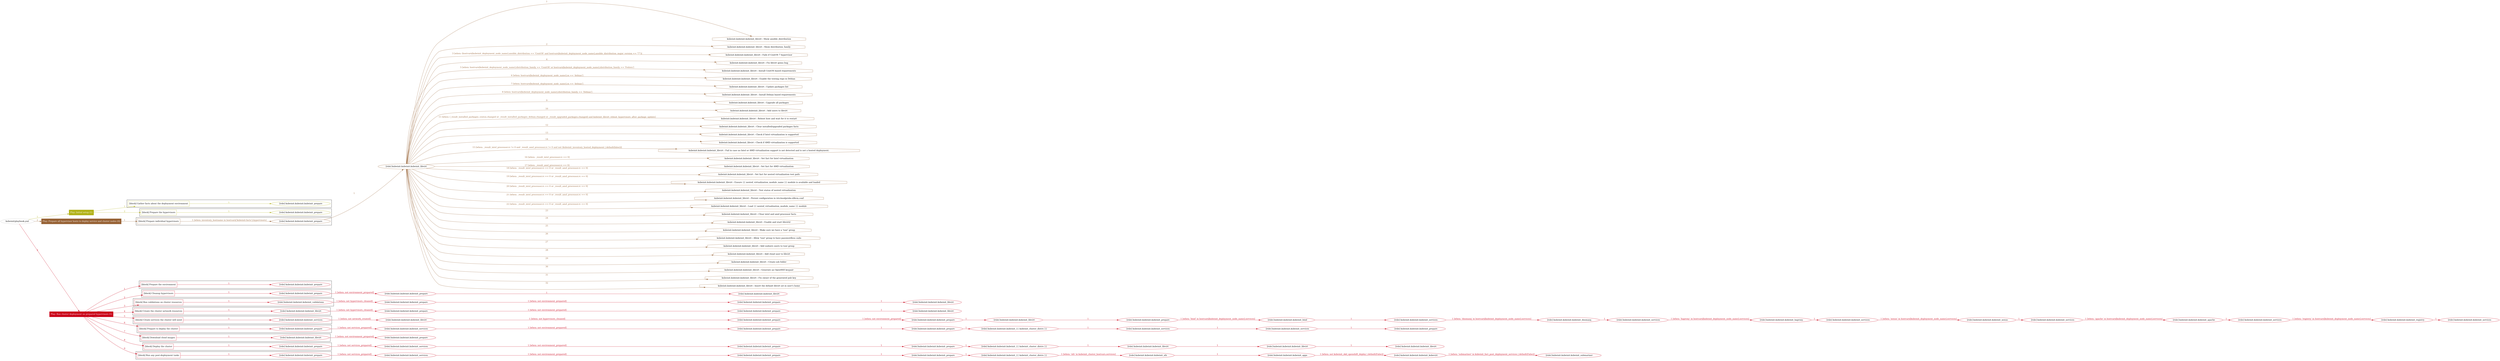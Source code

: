 digraph {
	graph [concentrate=true ordering=in rankdir=LR ratio=fill]
	edge [esep=5 sep=10]
	"kubeinit/playbook.yml" [id=root_node style=dotted]
	play_d0910cd0 [label="Play: Initial setup (1)" color="#b2b219" fontcolor="#ffffff" id=play_d0910cd0 shape=box style=filled tooltip=localhost]
	"kubeinit/playbook.yml" -> play_d0910cd0 [label="1 " color="#b2b219" fontcolor="#b2b219" id=edge_e20b82d2 labeltooltip="1 " tooltip="1 "]
	subgraph "kubeinit.kubeinit.kubeinit_prepare" {
		role_2326d6df [label="[role] kubeinit.kubeinit.kubeinit_prepare" color="#b2b219" id=role_2326d6df tooltip="kubeinit.kubeinit.kubeinit_prepare"]
	}
	subgraph "kubeinit.kubeinit.kubeinit_prepare" {
		role_e3e5c1e6 [label="[role] kubeinit.kubeinit.kubeinit_prepare" color="#b2b219" id=role_e3e5c1e6 tooltip="kubeinit.kubeinit.kubeinit_prepare"]
	}
	subgraph "Play: Initial setup (1)" {
		play_d0910cd0 -> block_adb3e407 [label=1 color="#b2b219" fontcolor="#b2b219" id=edge_fcf9f816 labeltooltip=1 tooltip=1]
		subgraph cluster_block_adb3e407 {
			block_adb3e407 [label="[block] Gather facts about the deployment environment" color="#b2b219" id=block_adb3e407 labeltooltip="Gather facts about the deployment environment" shape=box tooltip="Gather facts about the deployment environment"]
			block_adb3e407 -> role_2326d6df [label="1 " color="#b2b219" fontcolor="#b2b219" id=edge_25107645 labeltooltip="1 " tooltip="1 "]
		}
		play_d0910cd0 -> block_99a8d20b [label=2 color="#b2b219" fontcolor="#b2b219" id=edge_e5adc550 labeltooltip=2 tooltip=2]
		subgraph cluster_block_99a8d20b {
			block_99a8d20b [label="[block] Prepare the hypervisors" color="#b2b219" id=block_99a8d20b labeltooltip="Prepare the hypervisors" shape=box tooltip="Prepare the hypervisors"]
			block_99a8d20b -> role_e3e5c1e6 [label="1 " color="#b2b219" fontcolor="#b2b219" id=edge_90d414ae labeltooltip="1 " tooltip="1 "]
		}
	}
	play_706291ab [label="Play: Prepare all hypervisor hosts to deploy service and cluster nodes (0)" color="#976235" fontcolor="#ffffff" id=play_706291ab shape=box style=filled tooltip="Play: Prepare all hypervisor hosts to deploy service and cluster nodes (0)"]
	"kubeinit/playbook.yml" -> play_706291ab [label="2 " color="#976235" fontcolor="#976235" id=edge_5ab41c38 labeltooltip="2 " tooltip="2 "]
	subgraph "kubeinit.kubeinit.kubeinit_libvirt" {
		role_a4eef862 [label="[role] kubeinit.kubeinit.kubeinit_libvirt" color="#976235" id=role_a4eef862 tooltip="kubeinit.kubeinit.kubeinit_libvirt"]
		task_38c33b2e [label="kubeinit.kubeinit.kubeinit_libvirt : Show ansible_distribution" color="#976235" id=task_38c33b2e shape=octagon tooltip="kubeinit.kubeinit.kubeinit_libvirt : Show ansible_distribution"]
		role_a4eef862 -> task_38c33b2e [label="1 " color="#976235" fontcolor="#976235" id=edge_dc5c81c6 labeltooltip="1 " tooltip="1 "]
		task_7cab0304 [label="kubeinit.kubeinit.kubeinit_libvirt : Show distribution_family" color="#976235" id=task_7cab0304 shape=octagon tooltip="kubeinit.kubeinit.kubeinit_libvirt : Show distribution_family"]
		role_a4eef862 -> task_7cab0304 [label="2 " color="#976235" fontcolor="#976235" id=edge_f1635721 labeltooltip="2 " tooltip="2 "]
		task_cef52b79 [label="kubeinit.kubeinit.kubeinit_libvirt : Fails if CentOS 7 hypervisor" color="#976235" id=task_cef52b79 shape=octagon tooltip="kubeinit.kubeinit.kubeinit_libvirt : Fails if CentOS 7 hypervisor"]
		role_a4eef862 -> task_cef52b79 [label="3 [when: (hostvars[kubeinit_deployment_node_name].ansible_distribution == 'CentOS' and hostvars[kubeinit_deployment_node_name].ansible_distribution_major_version == \"7\")]" color="#976235" fontcolor="#976235" id=edge_92d0bd95 labeltooltip="3 [when: (hostvars[kubeinit_deployment_node_name].ansible_distribution == 'CentOS' and hostvars[kubeinit_deployment_node_name].ansible_distribution_major_version == \"7\")]" tooltip="3 [when: (hostvars[kubeinit_deployment_node_name].ansible_distribution == 'CentOS' and hostvars[kubeinit_deployment_node_name].ansible_distribution_major_version == \"7\")]"]
		task_72efe410 [label="kubeinit.kubeinit.kubeinit_libvirt : Fix libvirt qemu bug" color="#976235" id=task_72efe410 shape=octagon tooltip="kubeinit.kubeinit.kubeinit_libvirt : Fix libvirt qemu bug"]
		role_a4eef862 -> task_72efe410 [label="4 " color="#976235" fontcolor="#976235" id=edge_02306a8b labeltooltip="4 " tooltip="4 "]
		task_688dbd08 [label="kubeinit.kubeinit.kubeinit_libvirt : Install CentOS based requirements" color="#976235" id=task_688dbd08 shape=octagon tooltip="kubeinit.kubeinit.kubeinit_libvirt : Install CentOS based requirements"]
		role_a4eef862 -> task_688dbd08 [label="5 [when: hostvars[kubeinit_deployment_node_name].distribution_family == 'CentOS' or hostvars[kubeinit_deployment_node_name].distribution_family == 'Fedora']" color="#976235" fontcolor="#976235" id=edge_b7b467ac labeltooltip="5 [when: hostvars[kubeinit_deployment_node_name].distribution_family == 'CentOS' or hostvars[kubeinit_deployment_node_name].distribution_family == 'Fedora']" tooltip="5 [when: hostvars[kubeinit_deployment_node_name].distribution_family == 'CentOS' or hostvars[kubeinit_deployment_node_name].distribution_family == 'Fedora']"]
		task_fd5bfefa [label="kubeinit.kubeinit.kubeinit_libvirt : Enable the testing repo in Debian" color="#976235" id=task_fd5bfefa shape=octagon tooltip="kubeinit.kubeinit.kubeinit_libvirt : Enable the testing repo in Debian"]
		role_a4eef862 -> task_fd5bfefa [label="6 [when: hostvars[kubeinit_deployment_node_name].os == 'debian']" color="#976235" fontcolor="#976235" id=edge_21519bb1 labeltooltip="6 [when: hostvars[kubeinit_deployment_node_name].os == 'debian']" tooltip="6 [when: hostvars[kubeinit_deployment_node_name].os == 'debian']"]
		task_f16fa1b8 [label="kubeinit.kubeinit.kubeinit_libvirt : Update packages list" color="#976235" id=task_f16fa1b8 shape=octagon tooltip="kubeinit.kubeinit.kubeinit_libvirt : Update packages list"]
		role_a4eef862 -> task_f16fa1b8 [label="7 [when: hostvars[kubeinit_deployment_node_name].os == 'debian']" color="#976235" fontcolor="#976235" id=edge_94d08229 labeltooltip="7 [when: hostvars[kubeinit_deployment_node_name].os == 'debian']" tooltip="7 [when: hostvars[kubeinit_deployment_node_name].os == 'debian']"]
		task_da8494c3 [label="kubeinit.kubeinit.kubeinit_libvirt : Install Debian based requirements" color="#976235" id=task_da8494c3 shape=octagon tooltip="kubeinit.kubeinit.kubeinit_libvirt : Install Debian based requirements"]
		role_a4eef862 -> task_da8494c3 [label="8 [when: hostvars[kubeinit_deployment_node_name].distribution_family == 'Debian']" color="#976235" fontcolor="#976235" id=edge_40f9f79e labeltooltip="8 [when: hostvars[kubeinit_deployment_node_name].distribution_family == 'Debian']" tooltip="8 [when: hostvars[kubeinit_deployment_node_name].distribution_family == 'Debian']"]
		task_b98d0ebb [label="kubeinit.kubeinit.kubeinit_libvirt : Upgrade all packages" color="#976235" id=task_b98d0ebb shape=octagon tooltip="kubeinit.kubeinit.kubeinit_libvirt : Upgrade all packages"]
		role_a4eef862 -> task_b98d0ebb [label="9 " color="#976235" fontcolor="#976235" id=edge_0892208c labeltooltip="9 " tooltip="9 "]
		task_e7f92f4b [label="kubeinit.kubeinit.kubeinit_libvirt : Add users to libvirt" color="#976235" id=task_e7f92f4b shape=octagon tooltip="kubeinit.kubeinit.kubeinit_libvirt : Add users to libvirt"]
		role_a4eef862 -> task_e7f92f4b [label="10 " color="#976235" fontcolor="#976235" id=edge_44cbbb16 labeltooltip="10 " tooltip="10 "]
		task_2af6ec2c [label="kubeinit.kubeinit.kubeinit_libvirt : Reboot host and wait for it to restart" color="#976235" id=task_2af6ec2c shape=octagon tooltip="kubeinit.kubeinit.kubeinit_libvirt : Reboot host and wait for it to restart"]
		role_a4eef862 -> task_2af6ec2c [label="11 [when: (_result_installed_packages_centos.changed or _result_installed_packages_debian.changed or _result_upgraded_packages.changed) and kubeinit_libvirt_reboot_hypervisors_after_package_update]" color="#976235" fontcolor="#976235" id=edge_9f29ea89 labeltooltip="11 [when: (_result_installed_packages_centos.changed or _result_installed_packages_debian.changed or _result_upgraded_packages.changed) and kubeinit_libvirt_reboot_hypervisors_after_package_update]" tooltip="11 [when: (_result_installed_packages_centos.changed or _result_installed_packages_debian.changed or _result_upgraded_packages.changed) and kubeinit_libvirt_reboot_hypervisors_after_package_update]"]
		task_ccb6da94 [label="kubeinit.kubeinit.kubeinit_libvirt : Clear installed/upgraded packages facts" color="#976235" id=task_ccb6da94 shape=octagon tooltip="kubeinit.kubeinit.kubeinit_libvirt : Clear installed/upgraded packages facts"]
		role_a4eef862 -> task_ccb6da94 [label="12 " color="#976235" fontcolor="#976235" id=edge_b39739c6 labeltooltip="12 " tooltip="12 "]
		task_4f31c331 [label="kubeinit.kubeinit.kubeinit_libvirt : Check if Intel virtualization is supported" color="#976235" id=task_4f31c331 shape=octagon tooltip="kubeinit.kubeinit.kubeinit_libvirt : Check if Intel virtualization is supported"]
		role_a4eef862 -> task_4f31c331 [label="13 " color="#976235" fontcolor="#976235" id=edge_d701a67d labeltooltip="13 " tooltip="13 "]
		task_77a8a8c5 [label="kubeinit.kubeinit.kubeinit_libvirt : Check if AMD virtualization is supported" color="#976235" id=task_77a8a8c5 shape=octagon tooltip="kubeinit.kubeinit.kubeinit_libvirt : Check if AMD virtualization is supported"]
		role_a4eef862 -> task_77a8a8c5 [label="14 " color="#976235" fontcolor="#976235" id=edge_fdbcd23f labeltooltip="14 " tooltip="14 "]
		task_bd10e6eb [label="kubeinit.kubeinit.kubeinit_libvirt : Fail in case no Intel or AMD virtualization support is not detected and is not a hosted deployment." color="#976235" id=task_bd10e6eb shape=octagon tooltip="kubeinit.kubeinit.kubeinit_libvirt : Fail in case no Intel or AMD virtualization support is not detected and is not a hosted deployment."]
		role_a4eef862 -> task_bd10e6eb [label="15 [when: _result_intel_processor.rc != 0 and _result_amd_processor.rc != 0 and not (kubeinit_inventory_hosted_deployment | default(false))]" color="#976235" fontcolor="#976235" id=edge_e339510c labeltooltip="15 [when: _result_intel_processor.rc != 0 and _result_amd_processor.rc != 0 and not (kubeinit_inventory_hosted_deployment | default(false))]" tooltip="15 [when: _result_intel_processor.rc != 0 and _result_amd_processor.rc != 0 and not (kubeinit_inventory_hosted_deployment | default(false))]"]
		task_5a7ae7b5 [label="kubeinit.kubeinit.kubeinit_libvirt : Set fact for Intel virtualization" color="#976235" id=task_5a7ae7b5 shape=octagon tooltip="kubeinit.kubeinit.kubeinit_libvirt : Set fact for Intel virtualization"]
		role_a4eef862 -> task_5a7ae7b5 [label="16 [when: _result_intel_processor.rc == 0]" color="#976235" fontcolor="#976235" id=edge_42919d2b labeltooltip="16 [when: _result_intel_processor.rc == 0]" tooltip="16 [when: _result_intel_processor.rc == 0]"]
		task_bd633edb [label="kubeinit.kubeinit.kubeinit_libvirt : Set fact for AMD virtualization" color="#976235" id=task_bd633edb shape=octagon tooltip="kubeinit.kubeinit.kubeinit_libvirt : Set fact for AMD virtualization"]
		role_a4eef862 -> task_bd633edb [label="17 [when: _result_amd_processor.rc == 0]" color="#976235" fontcolor="#976235" id=edge_b8fd855b labeltooltip="17 [when: _result_amd_processor.rc == 0]" tooltip="17 [when: _result_amd_processor.rc == 0]"]
		task_1b254fdd [label="kubeinit.kubeinit.kubeinit_libvirt : Set fact for nested virtualization test path" color="#976235" id=task_1b254fdd shape=octagon tooltip="kubeinit.kubeinit.kubeinit_libvirt : Set fact for nested virtualization test path"]
		role_a4eef862 -> task_1b254fdd [label="18 [when: _result_intel_processor.rc == 0 or _result_amd_processor.rc == 0]" color="#976235" fontcolor="#976235" id=edge_7b93b304 labeltooltip="18 [when: _result_intel_processor.rc == 0 or _result_amd_processor.rc == 0]" tooltip="18 [when: _result_intel_processor.rc == 0 or _result_amd_processor.rc == 0]"]
		task_440ded73 [label="kubeinit.kubeinit.kubeinit_libvirt : Ensure {{ nested_virtualization_module_name }} module is available and loaded" color="#976235" id=task_440ded73 shape=octagon tooltip="kubeinit.kubeinit.kubeinit_libvirt : Ensure {{ nested_virtualization_module_name }} module is available and loaded"]
		role_a4eef862 -> task_440ded73 [label="19 [when: _result_intel_processor.rc == 0 or _result_amd_processor.rc == 0]" color="#976235" fontcolor="#976235" id=edge_15445e0a labeltooltip="19 [when: _result_intel_processor.rc == 0 or _result_amd_processor.rc == 0]" tooltip="19 [when: _result_intel_processor.rc == 0 or _result_amd_processor.rc == 0]"]
		task_bb731cb9 [label="kubeinit.kubeinit.kubeinit_libvirt : Test status of nested virtualization" color="#976235" id=task_bb731cb9 shape=octagon tooltip="kubeinit.kubeinit.kubeinit_libvirt : Test status of nested virtualization"]
		role_a4eef862 -> task_bb731cb9 [label="20 [when: _result_intel_processor.rc == 0 or _result_amd_processor.rc == 0]" color="#976235" fontcolor="#976235" id=edge_969edc59 labeltooltip="20 [when: _result_intel_processor.rc == 0 or _result_amd_processor.rc == 0]" tooltip="20 [when: _result_intel_processor.rc == 0 or _result_amd_processor.rc == 0]"]
		task_4475b381 [label="kubeinit.kubeinit.kubeinit_libvirt : Persist configuration in /etc/modprobe.d/kvm.conf" color="#976235" id=task_4475b381 shape=octagon tooltip="kubeinit.kubeinit.kubeinit_libvirt : Persist configuration in /etc/modprobe.d/kvm.conf"]
		role_a4eef862 -> task_4475b381 [label="21 [when: _result_intel_processor.rc == 0 or _result_amd_processor.rc == 0]" color="#976235" fontcolor="#976235" id=edge_7fca83f3 labeltooltip="21 [when: _result_intel_processor.rc == 0 or _result_amd_processor.rc == 0]" tooltip="21 [when: _result_intel_processor.rc == 0 or _result_amd_processor.rc == 0]"]
		task_bcfd365a [label="kubeinit.kubeinit.kubeinit_libvirt : Load {{ nested_virtualization_module_name }} module" color="#976235" id=task_bcfd365a shape=octagon tooltip="kubeinit.kubeinit.kubeinit_libvirt : Load {{ nested_virtualization_module_name }} module"]
		role_a4eef862 -> task_bcfd365a [label="22 [when: _result_intel_processor.rc == 0 or _result_amd_processor.rc == 0]" color="#976235" fontcolor="#976235" id=edge_1343e8a2 labeltooltip="22 [when: _result_intel_processor.rc == 0 or _result_amd_processor.rc == 0]" tooltip="22 [when: _result_intel_processor.rc == 0 or _result_amd_processor.rc == 0]"]
		task_3715e4ea [label="kubeinit.kubeinit.kubeinit_libvirt : Clear intel and amd processor facts" color="#976235" id=task_3715e4ea shape=octagon tooltip="kubeinit.kubeinit.kubeinit_libvirt : Clear intel and amd processor facts"]
		role_a4eef862 -> task_3715e4ea [label="23 " color="#976235" fontcolor="#976235" id=edge_83a9990b labeltooltip="23 " tooltip="23 "]
		task_a20cf8ee [label="kubeinit.kubeinit.kubeinit_libvirt : Enable and start libvirtd" color="#976235" id=task_a20cf8ee shape=octagon tooltip="kubeinit.kubeinit.kubeinit_libvirt : Enable and start libvirtd"]
		role_a4eef862 -> task_a20cf8ee [label="24 " color="#976235" fontcolor="#976235" id=edge_c20e2e99 labeltooltip="24 " tooltip="24 "]
		task_1cd3d356 [label="kubeinit.kubeinit.kubeinit_libvirt : Make sure we have a 'toor' group" color="#976235" id=task_1cd3d356 shape=octagon tooltip="kubeinit.kubeinit.kubeinit_libvirt : Make sure we have a 'toor' group"]
		role_a4eef862 -> task_1cd3d356 [label="25 " color="#976235" fontcolor="#976235" id=edge_9a9f458a labeltooltip="25 " tooltip="25 "]
		task_fd96dd2a [label="kubeinit.kubeinit.kubeinit_libvirt : Allow 'toor' group to have passwordless sudo" color="#976235" id=task_fd96dd2a shape=octagon tooltip="kubeinit.kubeinit.kubeinit_libvirt : Allow 'toor' group to have passwordless sudo"]
		role_a4eef862 -> task_fd96dd2a [label="26 " color="#976235" fontcolor="#976235" id=edge_f6b03230 labeltooltip="26 " tooltip="26 "]
		task_c9a995df [label="kubeinit.kubeinit.kubeinit_libvirt : Add sudoers users to toor group" color="#976235" id=task_c9a995df shape=octagon tooltip="kubeinit.kubeinit.kubeinit_libvirt : Add sudoers users to toor group"]
		role_a4eef862 -> task_c9a995df [label="27 " color="#976235" fontcolor="#976235" id=edge_7c1c0dcc labeltooltip="27 " tooltip="27 "]
		task_2e20ea69 [label="kubeinit.kubeinit.kubeinit_libvirt : Add cloud user to libvirt" color="#976235" id=task_2e20ea69 shape=octagon tooltip="kubeinit.kubeinit.kubeinit_libvirt : Add cloud user to libvirt"]
		role_a4eef862 -> task_2e20ea69 [label="28 " color="#976235" fontcolor="#976235" id=edge_ea27eab2 labeltooltip="28 " tooltip="28 "]
		task_0efccb61 [label="kubeinit.kubeinit.kubeinit_libvirt : Create ssh folder" color="#976235" id=task_0efccb61 shape=octagon tooltip="kubeinit.kubeinit.kubeinit_libvirt : Create ssh folder"]
		role_a4eef862 -> task_0efccb61 [label="29 " color="#976235" fontcolor="#976235" id=edge_95262500 labeltooltip="29 " tooltip="29 "]
		task_bfd87348 [label="kubeinit.kubeinit.kubeinit_libvirt : Generate an OpenSSH keypair" color="#976235" id=task_bfd87348 shape=octagon tooltip="kubeinit.kubeinit.kubeinit_libvirt : Generate an OpenSSH keypair"]
		role_a4eef862 -> task_bfd87348 [label="30 " color="#976235" fontcolor="#976235" id=edge_b49b4faf labeltooltip="30 " tooltip="30 "]
		task_e77599a3 [label="kubeinit.kubeinit.kubeinit_libvirt : Fix owner of the generated pub key" color="#976235" id=task_e77599a3 shape=octagon tooltip="kubeinit.kubeinit.kubeinit_libvirt : Fix owner of the generated pub key"]
		role_a4eef862 -> task_e77599a3 [label="31 " color="#976235" fontcolor="#976235" id=edge_8eed2268 labeltooltip="31 " tooltip="31 "]
		task_9f8c64f1 [label="kubeinit.kubeinit.kubeinit_libvirt : Insert the default libvirt uri in user's home" color="#976235" id=task_9f8c64f1 shape=octagon tooltip="kubeinit.kubeinit.kubeinit_libvirt : Insert the default libvirt uri in user's home"]
		role_a4eef862 -> task_9f8c64f1 [label="32 " color="#976235" fontcolor="#976235" id=edge_13ea2f6e labeltooltip="32 " tooltip="32 "]
	}
	subgraph "kubeinit.kubeinit.kubeinit_prepare" {
		role_d0d59583 [label="[role] kubeinit.kubeinit.kubeinit_prepare" color="#976235" id=role_d0d59583 tooltip="kubeinit.kubeinit.kubeinit_prepare"]
		role_d0d59583 -> role_a4eef862 [label="1 " color="#976235" fontcolor="#976235" id=edge_379c8131 labeltooltip="1 " tooltip="1 "]
	}
	subgraph "Play: Prepare all hypervisor hosts to deploy service and cluster nodes (0)" {
		play_706291ab -> block_e41467ec [label=1 color="#976235" fontcolor="#976235" id=edge_f2abfb7d labeltooltip=1 tooltip=1]
		subgraph cluster_block_e41467ec {
			block_e41467ec [label="[block] Prepare individual hypervisors" color="#976235" id=block_e41467ec labeltooltip="Prepare individual hypervisors" shape=box tooltip="Prepare individual hypervisors"]
			block_e41467ec -> role_d0d59583 [label="1 [when: inventory_hostname in hostvars['kubeinit-facts'].hypervisors]" color="#976235" fontcolor="#976235" id=edge_329098b0 labeltooltip="1 [when: inventory_hostname in hostvars['kubeinit-facts'].hypervisors]" tooltip="1 [when: inventory_hostname in hostvars['kubeinit-facts'].hypervisors]"]
		}
	}
	play_22c913c0 [label="Play: Run cluster deployment on prepared hypervisors (1)" color="#ca0219" fontcolor="#ffffff" id=play_22c913c0 shape=box style=filled tooltip=localhost]
	"kubeinit/playbook.yml" -> play_22c913c0 [label="3 " color="#ca0219" fontcolor="#ca0219" id=edge_2f3bb8d7 labeltooltip="3 " tooltip="3 "]
	subgraph "kubeinit.kubeinit.kubeinit_prepare" {
		role_4708f92a [label="[role] kubeinit.kubeinit.kubeinit_prepare" color="#ca0219" id=role_4708f92a tooltip="kubeinit.kubeinit.kubeinit_prepare"]
	}
	subgraph "kubeinit.kubeinit.kubeinit_libvirt" {
		role_23f0ce4a [label="[role] kubeinit.kubeinit.kubeinit_libvirt" color="#ca0219" id=role_23f0ce4a tooltip="kubeinit.kubeinit.kubeinit_libvirt"]
	}
	subgraph "kubeinit.kubeinit.kubeinit_prepare" {
		role_75c72139 [label="[role] kubeinit.kubeinit.kubeinit_prepare" color="#ca0219" id=role_75c72139 tooltip="kubeinit.kubeinit.kubeinit_prepare"]
		role_75c72139 -> role_23f0ce4a [label="1 " color="#ca0219" fontcolor="#ca0219" id=edge_ff968b9e labeltooltip="1 " tooltip="1 "]
	}
	subgraph "kubeinit.kubeinit.kubeinit_prepare" {
		role_b681fa8a [label="[role] kubeinit.kubeinit.kubeinit_prepare" color="#ca0219" id=role_b681fa8a tooltip="kubeinit.kubeinit.kubeinit_prepare"]
		role_b681fa8a -> role_75c72139 [label="1 [when: not environment_prepared]" color="#ca0219" fontcolor="#ca0219" id=edge_dff6eea2 labeltooltip="1 [when: not environment_prepared]" tooltip="1 [when: not environment_prepared]"]
	}
	subgraph "kubeinit.kubeinit.kubeinit_libvirt" {
		role_0618687d [label="[role] kubeinit.kubeinit.kubeinit_libvirt" color="#ca0219" id=role_0618687d tooltip="kubeinit.kubeinit.kubeinit_libvirt"]
	}
	subgraph "kubeinit.kubeinit.kubeinit_prepare" {
		role_ff063e96 [label="[role] kubeinit.kubeinit.kubeinit_prepare" color="#ca0219" id=role_ff063e96 tooltip="kubeinit.kubeinit.kubeinit_prepare"]
		role_ff063e96 -> role_0618687d [label="1 " color="#ca0219" fontcolor="#ca0219" id=edge_01058916 labeltooltip="1 " tooltip="1 "]
	}
	subgraph "kubeinit.kubeinit.kubeinit_prepare" {
		role_212d3b60 [label="[role] kubeinit.kubeinit.kubeinit_prepare" color="#ca0219" id=role_212d3b60 tooltip="kubeinit.kubeinit.kubeinit_prepare"]
		role_212d3b60 -> role_ff063e96 [label="1 [when: not environment_prepared]" color="#ca0219" fontcolor="#ca0219" id=edge_4ac005a6 labeltooltip="1 [when: not environment_prepared]" tooltip="1 [when: not environment_prepared]"]
	}
	subgraph "kubeinit.kubeinit.kubeinit_validations" {
		role_5b7bac50 [label="[role] kubeinit.kubeinit.kubeinit_validations" color="#ca0219" id=role_5b7bac50 tooltip="kubeinit.kubeinit.kubeinit_validations"]
		role_5b7bac50 -> role_212d3b60 [label="1 [when: not hypervisors_cleaned]" color="#ca0219" fontcolor="#ca0219" id=edge_89f5ac45 labeltooltip="1 [when: not hypervisors_cleaned]" tooltip="1 [when: not hypervisors_cleaned]"]
	}
	subgraph "kubeinit.kubeinit.kubeinit_libvirt" {
		role_7460d226 [label="[role] kubeinit.kubeinit.kubeinit_libvirt" color="#ca0219" id=role_7460d226 tooltip="kubeinit.kubeinit.kubeinit_libvirt"]
	}
	subgraph "kubeinit.kubeinit.kubeinit_prepare" {
		role_9cd4cece [label="[role] kubeinit.kubeinit.kubeinit_prepare" color="#ca0219" id=role_9cd4cece tooltip="kubeinit.kubeinit.kubeinit_prepare"]
		role_9cd4cece -> role_7460d226 [label="1 " color="#ca0219" fontcolor="#ca0219" id=edge_06774460 labeltooltip="1 " tooltip="1 "]
	}
	subgraph "kubeinit.kubeinit.kubeinit_prepare" {
		role_f783080c [label="[role] kubeinit.kubeinit.kubeinit_prepare" color="#ca0219" id=role_f783080c tooltip="kubeinit.kubeinit.kubeinit_prepare"]
		role_f783080c -> role_9cd4cece [label="1 [when: not environment_prepared]" color="#ca0219" fontcolor="#ca0219" id=edge_2b3eae95 labeltooltip="1 [when: not environment_prepared]" tooltip="1 [when: not environment_prepared]"]
	}
	subgraph "kubeinit.kubeinit.kubeinit_libvirt" {
		role_4197703f [label="[role] kubeinit.kubeinit.kubeinit_libvirt" color="#ca0219" id=role_4197703f tooltip="kubeinit.kubeinit.kubeinit_libvirt"]
		role_4197703f -> role_f783080c [label="1 [when: not hypervisors_cleaned]" color="#ca0219" fontcolor="#ca0219" id=edge_2e47d714 labeltooltip="1 [when: not hypervisors_cleaned]" tooltip="1 [when: not hypervisors_cleaned]"]
	}
	subgraph "kubeinit.kubeinit.kubeinit_services" {
		role_aa1132b8 [label="[role] kubeinit.kubeinit.kubeinit_services" color="#ca0219" id=role_aa1132b8 tooltip="kubeinit.kubeinit.kubeinit_services"]
	}
	subgraph "kubeinit.kubeinit.kubeinit_registry" {
		role_4baff8bf [label="[role] kubeinit.kubeinit.kubeinit_registry" color="#ca0219" id=role_4baff8bf tooltip="kubeinit.kubeinit.kubeinit_registry"]
		role_4baff8bf -> role_aa1132b8 [label="1 " color="#ca0219" fontcolor="#ca0219" id=edge_d283e0d7 labeltooltip="1 " tooltip="1 "]
	}
	subgraph "kubeinit.kubeinit.kubeinit_services" {
		role_6831f76c [label="[role] kubeinit.kubeinit.kubeinit_services" color="#ca0219" id=role_6831f76c tooltip="kubeinit.kubeinit.kubeinit_services"]
		role_6831f76c -> role_4baff8bf [label="1 [when: 'registry' in hostvars[kubeinit_deployment_node_name].services]" color="#ca0219" fontcolor="#ca0219" id=edge_99069943 labeltooltip="1 [when: 'registry' in hostvars[kubeinit_deployment_node_name].services]" tooltip="1 [when: 'registry' in hostvars[kubeinit_deployment_node_name].services]"]
	}
	subgraph "kubeinit.kubeinit.kubeinit_apache" {
		role_9a0d2473 [label="[role] kubeinit.kubeinit.kubeinit_apache" color="#ca0219" id=role_9a0d2473 tooltip="kubeinit.kubeinit.kubeinit_apache"]
		role_9a0d2473 -> role_6831f76c [label="1 " color="#ca0219" fontcolor="#ca0219" id=edge_21a792f3 labeltooltip="1 " tooltip="1 "]
	}
	subgraph "kubeinit.kubeinit.kubeinit_services" {
		role_32702aee [label="[role] kubeinit.kubeinit.kubeinit_services" color="#ca0219" id=role_32702aee tooltip="kubeinit.kubeinit.kubeinit_services"]
		role_32702aee -> role_9a0d2473 [label="1 [when: 'apache' in hostvars[kubeinit_deployment_node_name].services]" color="#ca0219" fontcolor="#ca0219" id=edge_4e5f645a labeltooltip="1 [when: 'apache' in hostvars[kubeinit_deployment_node_name].services]" tooltip="1 [when: 'apache' in hostvars[kubeinit_deployment_node_name].services]"]
	}
	subgraph "kubeinit.kubeinit.kubeinit_nexus" {
		role_67e570b3 [label="[role] kubeinit.kubeinit.kubeinit_nexus" color="#ca0219" id=role_67e570b3 tooltip="kubeinit.kubeinit.kubeinit_nexus"]
		role_67e570b3 -> role_32702aee [label="1 " color="#ca0219" fontcolor="#ca0219" id=edge_61f073cf labeltooltip="1 " tooltip="1 "]
	}
	subgraph "kubeinit.kubeinit.kubeinit_services" {
		role_cad5adfe [label="[role] kubeinit.kubeinit.kubeinit_services" color="#ca0219" id=role_cad5adfe tooltip="kubeinit.kubeinit.kubeinit_services"]
		role_cad5adfe -> role_67e570b3 [label="1 [when: 'nexus' in hostvars[kubeinit_deployment_node_name].services]" color="#ca0219" fontcolor="#ca0219" id=edge_8b6a79c9 labeltooltip="1 [when: 'nexus' in hostvars[kubeinit_deployment_node_name].services]" tooltip="1 [when: 'nexus' in hostvars[kubeinit_deployment_node_name].services]"]
	}
	subgraph "kubeinit.kubeinit.kubeinit_haproxy" {
		role_a8a8ebe0 [label="[role] kubeinit.kubeinit.kubeinit_haproxy" color="#ca0219" id=role_a8a8ebe0 tooltip="kubeinit.kubeinit.kubeinit_haproxy"]
		role_a8a8ebe0 -> role_cad5adfe [label="1 " color="#ca0219" fontcolor="#ca0219" id=edge_4979a4e5 labeltooltip="1 " tooltip="1 "]
	}
	subgraph "kubeinit.kubeinit.kubeinit_services" {
		role_c66931c3 [label="[role] kubeinit.kubeinit.kubeinit_services" color="#ca0219" id=role_c66931c3 tooltip="kubeinit.kubeinit.kubeinit_services"]
		role_c66931c3 -> role_a8a8ebe0 [label="1 [when: 'haproxy' in hostvars[kubeinit_deployment_node_name].services]" color="#ca0219" fontcolor="#ca0219" id=edge_4f221b23 labeltooltip="1 [when: 'haproxy' in hostvars[kubeinit_deployment_node_name].services]" tooltip="1 [when: 'haproxy' in hostvars[kubeinit_deployment_node_name].services]"]
	}
	subgraph "kubeinit.kubeinit.kubeinit_dnsmasq" {
		role_e6230b7a [label="[role] kubeinit.kubeinit.kubeinit_dnsmasq" color="#ca0219" id=role_e6230b7a tooltip="kubeinit.kubeinit.kubeinit_dnsmasq"]
		role_e6230b7a -> role_c66931c3 [label="1 " color="#ca0219" fontcolor="#ca0219" id=edge_d4b4252f labeltooltip="1 " tooltip="1 "]
	}
	subgraph "kubeinit.kubeinit.kubeinit_services" {
		role_d5245461 [label="[role] kubeinit.kubeinit.kubeinit_services" color="#ca0219" id=role_d5245461 tooltip="kubeinit.kubeinit.kubeinit_services"]
		role_d5245461 -> role_e6230b7a [label="1 [when: 'dnsmasq' in hostvars[kubeinit_deployment_node_name].services]" color="#ca0219" fontcolor="#ca0219" id=edge_1935f272 labeltooltip="1 [when: 'dnsmasq' in hostvars[kubeinit_deployment_node_name].services]" tooltip="1 [when: 'dnsmasq' in hostvars[kubeinit_deployment_node_name].services]"]
	}
	subgraph "kubeinit.kubeinit.kubeinit_bind" {
		role_c2f9b71b [label="[role] kubeinit.kubeinit.kubeinit_bind" color="#ca0219" id=role_c2f9b71b tooltip="kubeinit.kubeinit.kubeinit_bind"]
		role_c2f9b71b -> role_d5245461 [label="1 " color="#ca0219" fontcolor="#ca0219" id=edge_b636cdf2 labeltooltip="1 " tooltip="1 "]
	}
	subgraph "kubeinit.kubeinit.kubeinit_prepare" {
		role_bf603dec [label="[role] kubeinit.kubeinit.kubeinit_prepare" color="#ca0219" id=role_bf603dec tooltip="kubeinit.kubeinit.kubeinit_prepare"]
		role_bf603dec -> role_c2f9b71b [label="1 [when: 'bind' in hostvars[kubeinit_deployment_node_name].services]" color="#ca0219" fontcolor="#ca0219" id=edge_bee3886b labeltooltip="1 [when: 'bind' in hostvars[kubeinit_deployment_node_name].services]" tooltip="1 [when: 'bind' in hostvars[kubeinit_deployment_node_name].services]"]
	}
	subgraph "kubeinit.kubeinit.kubeinit_libvirt" {
		role_15f87e5d [label="[role] kubeinit.kubeinit.kubeinit_libvirt" color="#ca0219" id=role_15f87e5d tooltip="kubeinit.kubeinit.kubeinit_libvirt"]
		role_15f87e5d -> role_bf603dec [label="1 " color="#ca0219" fontcolor="#ca0219" id=edge_0ede763c labeltooltip="1 " tooltip="1 "]
	}
	subgraph "kubeinit.kubeinit.kubeinit_prepare" {
		role_864bad44 [label="[role] kubeinit.kubeinit.kubeinit_prepare" color="#ca0219" id=role_864bad44 tooltip="kubeinit.kubeinit.kubeinit_prepare"]
		role_864bad44 -> role_15f87e5d [label="1 " color="#ca0219" fontcolor="#ca0219" id=edge_d2c9340a labeltooltip="1 " tooltip="1 "]
	}
	subgraph "kubeinit.kubeinit.kubeinit_prepare" {
		role_f49cd1a9 [label="[role] kubeinit.kubeinit.kubeinit_prepare" color="#ca0219" id=role_f49cd1a9 tooltip="kubeinit.kubeinit.kubeinit_prepare"]
		role_f49cd1a9 -> role_864bad44 [label="1 [when: not environment_prepared]" color="#ca0219" fontcolor="#ca0219" id=edge_b1e29f9a labeltooltip="1 [when: not environment_prepared]" tooltip="1 [when: not environment_prepared]"]
	}
	subgraph "kubeinit.kubeinit.kubeinit_libvirt" {
		role_0aea9147 [label="[role] kubeinit.kubeinit.kubeinit_libvirt" color="#ca0219" id=role_0aea9147 tooltip="kubeinit.kubeinit.kubeinit_libvirt"]
		role_0aea9147 -> role_f49cd1a9 [label="1 [when: not hypervisors_cleaned]" color="#ca0219" fontcolor="#ca0219" id=edge_3e874af0 labeltooltip="1 [when: not hypervisors_cleaned]" tooltip="1 [when: not hypervisors_cleaned]"]
	}
	subgraph "kubeinit.kubeinit.kubeinit_services" {
		role_0926f85b [label="[role] kubeinit.kubeinit.kubeinit_services" color="#ca0219" id=role_0926f85b tooltip="kubeinit.kubeinit.kubeinit_services"]
		role_0926f85b -> role_0aea9147 [label="1 [when: not network_created]" color="#ca0219" fontcolor="#ca0219" id=edge_57e1f406 labeltooltip="1 [when: not network_created]" tooltip="1 [when: not network_created]"]
	}
	subgraph "kubeinit.kubeinit.kubeinit_prepare" {
		role_ed150ac2 [label="[role] kubeinit.kubeinit.kubeinit_prepare" color="#ca0219" id=role_ed150ac2 tooltip="kubeinit.kubeinit.kubeinit_prepare"]
	}
	subgraph "kubeinit.kubeinit.kubeinit_services" {
		role_af245c5c [label="[role] kubeinit.kubeinit.kubeinit_services" color="#ca0219" id=role_af245c5c tooltip="kubeinit.kubeinit.kubeinit_services"]
		role_af245c5c -> role_ed150ac2 [label="1 " color="#ca0219" fontcolor="#ca0219" id=edge_8b0d3bc6 labeltooltip="1 " tooltip="1 "]
	}
	subgraph "kubeinit.kubeinit.kubeinit_services" {
		role_74c98202 [label="[role] kubeinit.kubeinit.kubeinit_services" color="#ca0219" id=role_74c98202 tooltip="kubeinit.kubeinit.kubeinit_services"]
		role_74c98202 -> role_af245c5c [label="1 " color="#ca0219" fontcolor="#ca0219" id=edge_648c795e labeltooltip="1 " tooltip="1 "]
	}
	subgraph "kubeinit.kubeinit.kubeinit_{{ kubeinit_cluster_distro }}" {
		role_00930439 [label="[role] kubeinit.kubeinit.kubeinit_{{ kubeinit_cluster_distro }}" color="#ca0219" id=role_00930439 tooltip="kubeinit.kubeinit.kubeinit_{{ kubeinit_cluster_distro }}"]
		role_00930439 -> role_74c98202 [label="1 " color="#ca0219" fontcolor="#ca0219" id=edge_87fe4664 labeltooltip="1 " tooltip="1 "]
	}
	subgraph "kubeinit.kubeinit.kubeinit_prepare" {
		role_14740f84 [label="[role] kubeinit.kubeinit.kubeinit_prepare" color="#ca0219" id=role_14740f84 tooltip="kubeinit.kubeinit.kubeinit_prepare"]
		role_14740f84 -> role_00930439 [label="1 " color="#ca0219" fontcolor="#ca0219" id=edge_37136940 labeltooltip="1 " tooltip="1 "]
	}
	subgraph "kubeinit.kubeinit.kubeinit_prepare" {
		role_50413ad6 [label="[role] kubeinit.kubeinit.kubeinit_prepare" color="#ca0219" id=role_50413ad6 tooltip="kubeinit.kubeinit.kubeinit_prepare"]
		role_50413ad6 -> role_14740f84 [label="1 " color="#ca0219" fontcolor="#ca0219" id=edge_54102dc9 labeltooltip="1 " tooltip="1 "]
	}
	subgraph "kubeinit.kubeinit.kubeinit_services" {
		role_c7dae5d1 [label="[role] kubeinit.kubeinit.kubeinit_services" color="#ca0219" id=role_c7dae5d1 tooltip="kubeinit.kubeinit.kubeinit_services"]
		role_c7dae5d1 -> role_50413ad6 [label="1 [when: not environment_prepared]" color="#ca0219" fontcolor="#ca0219" id=edge_f4689ac9 labeltooltip="1 [when: not environment_prepared]" tooltip="1 [when: not environment_prepared]"]
	}
	subgraph "kubeinit.kubeinit.kubeinit_prepare" {
		role_c0b9ad9c [label="[role] kubeinit.kubeinit.kubeinit_prepare" color="#ca0219" id=role_c0b9ad9c tooltip="kubeinit.kubeinit.kubeinit_prepare"]
		role_c0b9ad9c -> role_c7dae5d1 [label="1 [when: not services_prepared]" color="#ca0219" fontcolor="#ca0219" id=edge_dd8ffd67 labeltooltip="1 [when: not services_prepared]" tooltip="1 [when: not services_prepared]"]
	}
	subgraph "kubeinit.kubeinit.kubeinit_prepare" {
		role_628a1c20 [label="[role] kubeinit.kubeinit.kubeinit_prepare" color="#ca0219" id=role_628a1c20 tooltip="kubeinit.kubeinit.kubeinit_prepare"]
	}
	subgraph "kubeinit.kubeinit.kubeinit_libvirt" {
		role_5060009c [label="[role] kubeinit.kubeinit.kubeinit_libvirt" color="#ca0219" id=role_5060009c tooltip="kubeinit.kubeinit.kubeinit_libvirt"]
		role_5060009c -> role_628a1c20 [label="1 [when: not environment_prepared]" color="#ca0219" fontcolor="#ca0219" id=edge_c49749f2 labeltooltip="1 [when: not environment_prepared]" tooltip="1 [when: not environment_prepared]"]
	}
	subgraph "kubeinit.kubeinit.kubeinit_libvirt" {
		role_8e6a9083 [label="[role] kubeinit.kubeinit.kubeinit_libvirt" color="#ca0219" id=role_8e6a9083 tooltip="kubeinit.kubeinit.kubeinit_libvirt"]
	}
	subgraph "kubeinit.kubeinit.kubeinit_libvirt" {
		role_1809d960 [label="[role] kubeinit.kubeinit.kubeinit_libvirt" color="#ca0219" id=role_1809d960 tooltip="kubeinit.kubeinit.kubeinit_libvirt"]
		role_1809d960 -> role_8e6a9083 [label="1 " color="#ca0219" fontcolor="#ca0219" id=edge_d908dbb9 labeltooltip="1 " tooltip="1 "]
	}
	subgraph "kubeinit.kubeinit.kubeinit_libvirt" {
		role_0631e9bc [label="[role] kubeinit.kubeinit.kubeinit_libvirt" color="#ca0219" id=role_0631e9bc tooltip="kubeinit.kubeinit.kubeinit_libvirt"]
		role_0631e9bc -> role_1809d960 [label="1 " color="#ca0219" fontcolor="#ca0219" id=edge_c27eb0eb labeltooltip="1 " tooltip="1 "]
	}
	subgraph "kubeinit.kubeinit.kubeinit_{{ kubeinit_cluster_distro }}" {
		role_12564bec [label="[role] kubeinit.kubeinit.kubeinit_{{ kubeinit_cluster_distro }}" color="#ca0219" id=role_12564bec tooltip="kubeinit.kubeinit.kubeinit_{{ kubeinit_cluster_distro }}"]
		role_12564bec -> role_0631e9bc [label="1 " color="#ca0219" fontcolor="#ca0219" id=edge_a1004922 labeltooltip="1 " tooltip="1 "]
	}
	subgraph "kubeinit.kubeinit.kubeinit_prepare" {
		role_1d63629a [label="[role] kubeinit.kubeinit.kubeinit_prepare" color="#ca0219" id=role_1d63629a tooltip="kubeinit.kubeinit.kubeinit_prepare"]
		role_1d63629a -> role_12564bec [label="1 " color="#ca0219" fontcolor="#ca0219" id=edge_4064e5b6 labeltooltip="1 " tooltip="1 "]
	}
	subgraph "kubeinit.kubeinit.kubeinit_prepare" {
		role_a3053f25 [label="[role] kubeinit.kubeinit.kubeinit_prepare" color="#ca0219" id=role_a3053f25 tooltip="kubeinit.kubeinit.kubeinit_prepare"]
		role_a3053f25 -> role_1d63629a [label="1 " color="#ca0219" fontcolor="#ca0219" id=edge_3f0bf242 labeltooltip="1 " tooltip="1 "]
	}
	subgraph "kubeinit.kubeinit.kubeinit_services" {
		role_18c9c587 [label="[role] kubeinit.kubeinit.kubeinit_services" color="#ca0219" id=role_18c9c587 tooltip="kubeinit.kubeinit.kubeinit_services"]
		role_18c9c587 -> role_a3053f25 [label="1 [when: not environment_prepared]" color="#ca0219" fontcolor="#ca0219" id=edge_0da1667b labeltooltip="1 [when: not environment_prepared]" tooltip="1 [when: not environment_prepared]"]
	}
	subgraph "kubeinit.kubeinit.kubeinit_prepare" {
		role_b52a696a [label="[role] kubeinit.kubeinit.kubeinit_prepare" color="#ca0219" id=role_b52a696a tooltip="kubeinit.kubeinit.kubeinit_prepare"]
		role_b52a696a -> role_18c9c587 [label="1 [when: not services_prepared]" color="#ca0219" fontcolor="#ca0219" id=edge_edc0074c labeltooltip="1 [when: not services_prepared]" tooltip="1 [when: not services_prepared]"]
	}
	subgraph "kubeinit.kubeinit.kubeinit_submariner" {
		role_d7a6d058 [label="[role] kubeinit.kubeinit.kubeinit_submariner" color="#ca0219" id=role_d7a6d058 tooltip="kubeinit.kubeinit.kubeinit_submariner"]
	}
	subgraph "kubeinit.kubeinit.kubeinit_kubevirt" {
		role_0549462d [label="[role] kubeinit.kubeinit.kubeinit_kubevirt" color="#ca0219" id=role_0549462d tooltip="kubeinit.kubeinit.kubeinit_kubevirt"]
		role_0549462d -> role_d7a6d058 [label="1 [when: 'submariner' in kubeinit_fact_post_deployment_services | default(False)]" color="#ca0219" fontcolor="#ca0219" id=edge_f88985c8 labeltooltip="1 [when: 'submariner' in kubeinit_fact_post_deployment_services | default(False)]" tooltip="1 [when: 'submariner' in kubeinit_fact_post_deployment_services | default(False)]"]
	}
	subgraph "kubeinit.kubeinit.kubeinit_apps" {
		role_062010ef [label="[role] kubeinit.kubeinit.kubeinit_apps" color="#ca0219" id=role_062010ef tooltip="kubeinit.kubeinit.kubeinit_apps"]
		role_062010ef -> role_0549462d [label="1 [when: not kubeinit_okd_openshift_deploy | default(False)]" color="#ca0219" fontcolor="#ca0219" id=edge_f0516ddd labeltooltip="1 [when: not kubeinit_okd_openshift_deploy | default(False)]" tooltip="1 [when: not kubeinit_okd_openshift_deploy | default(False)]"]
	}
	subgraph "kubeinit.kubeinit.kubeinit_nfs" {
		role_0a31b45c [label="[role] kubeinit.kubeinit.kubeinit_nfs" color="#ca0219" id=role_0a31b45c tooltip="kubeinit.kubeinit.kubeinit_nfs"]
		role_0a31b45c -> role_062010ef [label="1 " color="#ca0219" fontcolor="#ca0219" id=edge_c0f69b6a labeltooltip="1 " tooltip="1 "]
	}
	subgraph "kubeinit.kubeinit.kubeinit_{{ kubeinit_cluster_distro }}" {
		role_d7d283ea [label="[role] kubeinit.kubeinit.kubeinit_{{ kubeinit_cluster_distro }}" color="#ca0219" id=role_d7d283ea tooltip="kubeinit.kubeinit.kubeinit_{{ kubeinit_cluster_distro }}"]
		role_d7d283ea -> role_0a31b45c [label="1 [when: 'nfs' in kubeinit_cluster_hostvars.services]" color="#ca0219" fontcolor="#ca0219" id=edge_d96ffa96 labeltooltip="1 [when: 'nfs' in kubeinit_cluster_hostvars.services]" tooltip="1 [when: 'nfs' in kubeinit_cluster_hostvars.services]"]
	}
	subgraph "kubeinit.kubeinit.kubeinit_prepare" {
		role_6166730a [label="[role] kubeinit.kubeinit.kubeinit_prepare" color="#ca0219" id=role_6166730a tooltip="kubeinit.kubeinit.kubeinit_prepare"]
		role_6166730a -> role_d7d283ea [label="1 " color="#ca0219" fontcolor="#ca0219" id=edge_9bdf7f87 labeltooltip="1 " tooltip="1 "]
	}
	subgraph "kubeinit.kubeinit.kubeinit_prepare" {
		role_25b4ffe1 [label="[role] kubeinit.kubeinit.kubeinit_prepare" color="#ca0219" id=role_25b4ffe1 tooltip="kubeinit.kubeinit.kubeinit_prepare"]
		role_25b4ffe1 -> role_6166730a [label="1 " color="#ca0219" fontcolor="#ca0219" id=edge_24b6b40a labeltooltip="1 " tooltip="1 "]
	}
	subgraph "kubeinit.kubeinit.kubeinit_services" {
		role_047de1b9 [label="[role] kubeinit.kubeinit.kubeinit_services" color="#ca0219" id=role_047de1b9 tooltip="kubeinit.kubeinit.kubeinit_services"]
		role_047de1b9 -> role_25b4ffe1 [label="1 [when: not environment_prepared]" color="#ca0219" fontcolor="#ca0219" id=edge_39dc7b40 labeltooltip="1 [when: not environment_prepared]" tooltip="1 [when: not environment_prepared]"]
	}
	subgraph "kubeinit.kubeinit.kubeinit_prepare" {
		role_3cc4d96e [label="[role] kubeinit.kubeinit.kubeinit_prepare" color="#ca0219" id=role_3cc4d96e tooltip="kubeinit.kubeinit.kubeinit_prepare"]
		role_3cc4d96e -> role_047de1b9 [label="1 [when: not services_prepared]" color="#ca0219" fontcolor="#ca0219" id=edge_6b8ebed0 labeltooltip="1 [when: not services_prepared]" tooltip="1 [when: not services_prepared]"]
	}
	subgraph "Play: Run cluster deployment on prepared hypervisors (1)" {
		play_22c913c0 -> block_411d89ad [label=1 color="#ca0219" fontcolor="#ca0219" id=edge_7e76a669 labeltooltip=1 tooltip=1]
		subgraph cluster_block_411d89ad {
			block_411d89ad [label="[block] Prepare the environment" color="#ca0219" id=block_411d89ad labeltooltip="Prepare the environment" shape=box tooltip="Prepare the environment"]
			block_411d89ad -> role_4708f92a [label="1 " color="#ca0219" fontcolor="#ca0219" id=edge_7251acc4 labeltooltip="1 " tooltip="1 "]
		}
		play_22c913c0 -> block_539615cb [label=2 color="#ca0219" fontcolor="#ca0219" id=edge_c0835015 labeltooltip=2 tooltip=2]
		subgraph cluster_block_539615cb {
			block_539615cb [label="[block] Cleanup hypervisors" color="#ca0219" id=block_539615cb labeltooltip="Cleanup hypervisors" shape=box tooltip="Cleanup hypervisors"]
			block_539615cb -> role_b681fa8a [label="1 " color="#ca0219" fontcolor="#ca0219" id=edge_92e9af6c labeltooltip="1 " tooltip="1 "]
		}
		play_22c913c0 -> block_27f5e2d4 [label=3 color="#ca0219" fontcolor="#ca0219" id=edge_8e2d6097 labeltooltip=3 tooltip=3]
		subgraph cluster_block_27f5e2d4 {
			block_27f5e2d4 [label="[block] Run validations on cluster resources" color="#ca0219" id=block_27f5e2d4 labeltooltip="Run validations on cluster resources" shape=box tooltip="Run validations on cluster resources"]
			block_27f5e2d4 -> role_5b7bac50 [label="1 " color="#ca0219" fontcolor="#ca0219" id=edge_27978437 labeltooltip="1 " tooltip="1 "]
		}
		play_22c913c0 -> block_096a74e0 [label=4 color="#ca0219" fontcolor="#ca0219" id=edge_608bf547 labeltooltip=4 tooltip=4]
		subgraph cluster_block_096a74e0 {
			block_096a74e0 [label="[block] Create the cluster network resources" color="#ca0219" id=block_096a74e0 labeltooltip="Create the cluster network resources" shape=box tooltip="Create the cluster network resources"]
			block_096a74e0 -> role_4197703f [label="1 " color="#ca0219" fontcolor="#ca0219" id=edge_1fe8615b labeltooltip="1 " tooltip="1 "]
		}
		play_22c913c0 -> block_9347f86d [label=5 color="#ca0219" fontcolor="#ca0219" id=edge_f087aee8 labeltooltip=5 tooltip=5]
		subgraph cluster_block_9347f86d {
			block_9347f86d [label="[block] Create services the cluster will need" color="#ca0219" id=block_9347f86d labeltooltip="Create services the cluster will need" shape=box tooltip="Create services the cluster will need"]
			block_9347f86d -> role_0926f85b [label="1 " color="#ca0219" fontcolor="#ca0219" id=edge_1d07535f labeltooltip="1 " tooltip="1 "]
		}
		play_22c913c0 -> block_85026482 [label=6 color="#ca0219" fontcolor="#ca0219" id=edge_6fa06ae8 labeltooltip=6 tooltip=6]
		subgraph cluster_block_85026482 {
			block_85026482 [label="[block] Prepare to deploy the cluster" color="#ca0219" id=block_85026482 labeltooltip="Prepare to deploy the cluster" shape=box tooltip="Prepare to deploy the cluster"]
			block_85026482 -> role_c0b9ad9c [label="1 " color="#ca0219" fontcolor="#ca0219" id=edge_e79c2fb0 labeltooltip="1 " tooltip="1 "]
		}
		play_22c913c0 -> block_a7eb1e3f [label=7 color="#ca0219" fontcolor="#ca0219" id=edge_71097486 labeltooltip=7 tooltip=7]
		subgraph cluster_block_a7eb1e3f {
			block_a7eb1e3f [label="[block] Download cloud images" color="#ca0219" id=block_a7eb1e3f labeltooltip="Download cloud images" shape=box tooltip="Download cloud images"]
			block_a7eb1e3f -> role_5060009c [label="1 " color="#ca0219" fontcolor="#ca0219" id=edge_6a1efdf6 labeltooltip="1 " tooltip="1 "]
		}
		play_22c913c0 -> block_55ddd6f7 [label=8 color="#ca0219" fontcolor="#ca0219" id=edge_b06712d0 labeltooltip=8 tooltip=8]
		subgraph cluster_block_55ddd6f7 {
			block_55ddd6f7 [label="[block] Deploy the cluster" color="#ca0219" id=block_55ddd6f7 labeltooltip="Deploy the cluster" shape=box tooltip="Deploy the cluster"]
			block_55ddd6f7 -> role_b52a696a [label="1 " color="#ca0219" fontcolor="#ca0219" id=edge_8c88a198 labeltooltip="1 " tooltip="1 "]
		}
		play_22c913c0 -> block_168e85d3 [label=9 color="#ca0219" fontcolor="#ca0219" id=edge_fe2d906a labeltooltip=9 tooltip=9]
		subgraph cluster_block_168e85d3 {
			block_168e85d3 [label="[block] Run any post-deployment tasks" color="#ca0219" id=block_168e85d3 labeltooltip="Run any post-deployment tasks" shape=box tooltip="Run any post-deployment tasks"]
			block_168e85d3 -> role_3cc4d96e [label="1 " color="#ca0219" fontcolor="#ca0219" id=edge_632f7f74 labeltooltip="1 " tooltip="1 "]
		}
	}
}
